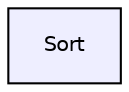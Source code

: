 digraph "Sort" {
  compound=true
  node [ fontsize="10", fontname="Helvetica"];
  edge [ labelfontsize="10", labelfontname="Helvetica"];
  dir_8d30bd35fd27ca91fbb9386344965fab [shape=box, label="Sort", style="filled", fillcolor="#eeeeff", pencolor="black", URL="dir_8d30bd35fd27ca91fbb9386344965fab.html"];
}
